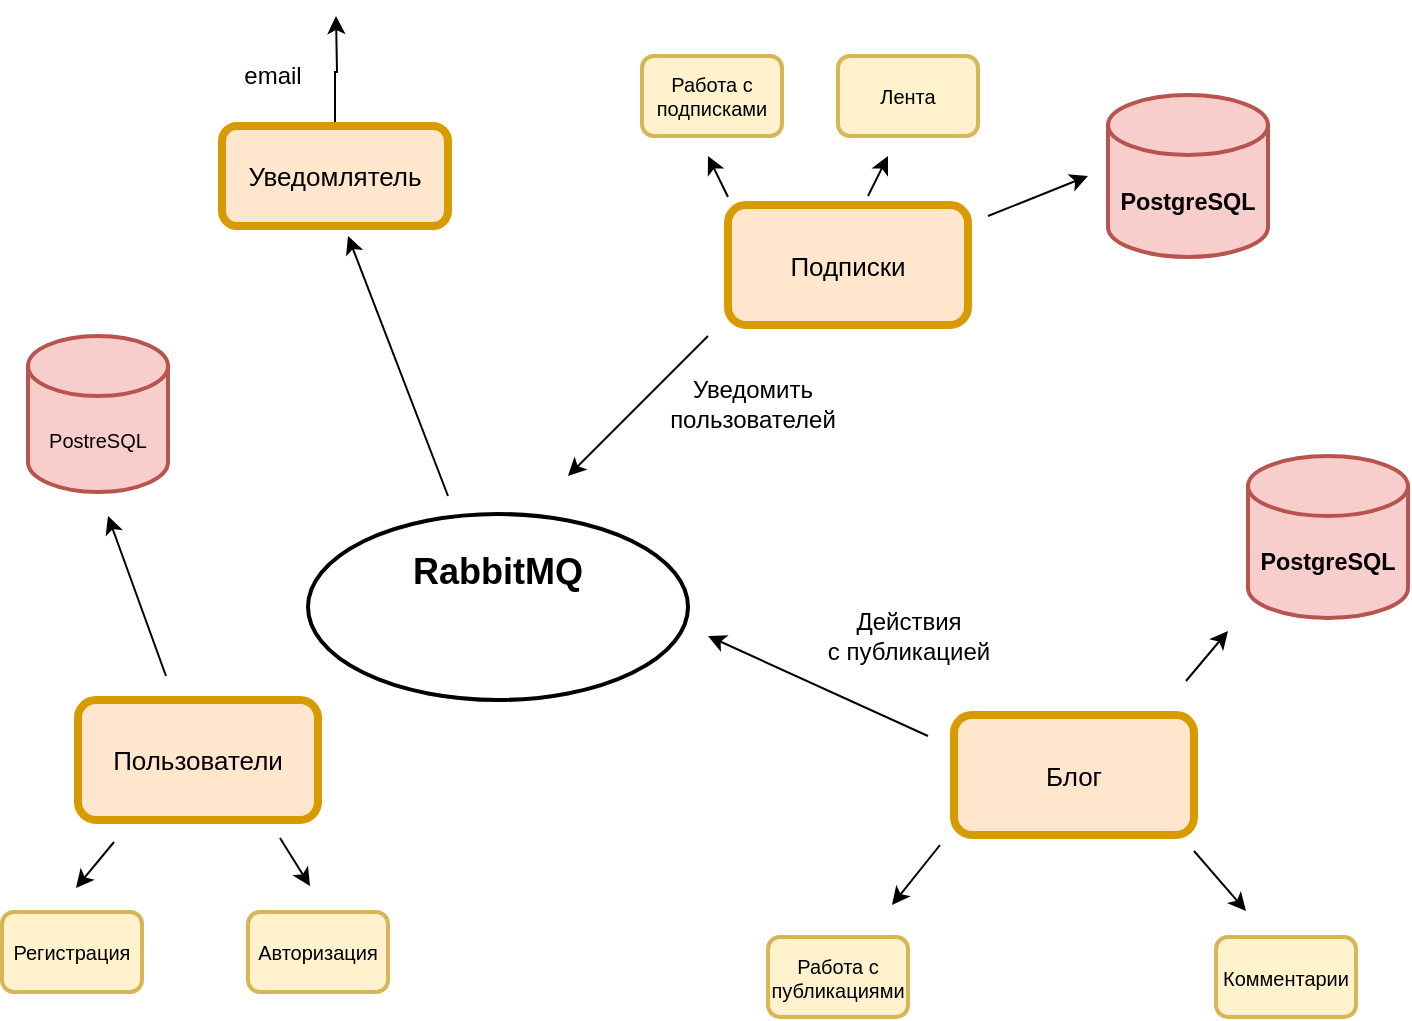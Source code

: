 <mxfile version="20.5.3" type="device"><diagram id="EFxAUGuwOjo2DiZS2iRU" name="Страница 1"><mxGraphModel dx="2354" dy="2008" grid="1" gridSize="10" guides="1" tooltips="1" connect="1" arrows="1" fold="1" page="1" pageScale="1" pageWidth="827" pageHeight="1169" math="0" shadow="0"><root><mxCell id="0"/><mxCell id="1" parent="0"/><mxCell id="11HwkpYddn_h49ltizbL-26" value="Пользователи" style="rounded=1;whiteSpace=wrap;html=1;sketch=0;strokeWidth=4;fontSize=13;fillColor=#ffe6cc;strokeColor=#d79b00;aspect=fixed;" vertex="1" parent="1"><mxGeometry x="-695" y="-818" width="120" height="60" as="geometry"/></mxCell><mxCell id="11HwkpYddn_h49ltizbL-27" value="Блог" style="rounded=1;whiteSpace=wrap;html=1;sketch=0;strokeWidth=4;fontSize=13;fillColor=#ffe6cc;strokeColor=#d79b00;" vertex="1" parent="1"><mxGeometry x="-257" y="-810.5" width="120" height="60" as="geometry"/></mxCell><mxCell id="11HwkpYddn_h49ltizbL-29" value="Комментарии" style="rounded=1;whiteSpace=wrap;html=1;sketch=0;strokeWidth=2;fontSize=10;fillColor=#fff2cc;strokeColor=#d6b656;" vertex="1" parent="1"><mxGeometry x="-126" y="-699.5" width="70" height="40" as="geometry"/></mxCell><mxCell id="11HwkpYddn_h49ltizbL-32" value="PostreSQL" style="shape=cylinder3;whiteSpace=wrap;html=1;boundedLbl=1;backgroundOutline=1;size=15;sketch=0;strokeWidth=2;fontSize=10;fillColor=#f8cecc;strokeColor=#b85450;" vertex="1" parent="1"><mxGeometry x="-720" y="-1000" width="70" height="78" as="geometry"/></mxCell><mxCell id="11HwkpYddn_h49ltizbL-33" value="&lt;h3&gt;PostgreSQL&lt;/h3&gt;" style="shape=cylinder3;whiteSpace=wrap;html=1;boundedLbl=1;backgroundOutline=1;size=15;sketch=0;strokeWidth=2;fontSize=10;fillColor=#f8cecc;strokeColor=#b85450;" vertex="1" parent="1"><mxGeometry x="-110" y="-940" width="80" height="81" as="geometry"/></mxCell><mxCell id="11HwkpYddn_h49ltizbL-34" value="Работа с публикациями" style="rounded=1;whiteSpace=wrap;html=1;sketch=0;strokeWidth=2;fontSize=10;fillColor=#fff2cc;strokeColor=#d6b656;" vertex="1" parent="1"><mxGeometry x="-350" y="-699.5" width="70" height="40" as="geometry"/></mxCell><mxCell id="11HwkpYddn_h49ltizbL-35" value="" style="endArrow=classic;html=1;rounded=0;fontSize=10;" edge="1" parent="1"><mxGeometry width="50" height="50" relative="1" as="geometry"><mxPoint x="-264" y="-745.5" as="sourcePoint"/><mxPoint x="-288" y="-715.5" as="targetPoint"/></mxGeometry></mxCell><mxCell id="11HwkpYddn_h49ltizbL-36" value="&lt;h2&gt;&lt;br&gt;&lt;/h2&gt;" style="ellipse;whiteSpace=wrap;html=1;sketch=0;strokeWidth=2;fontSize=10;" vertex="1" parent="1"><mxGeometry x="-580" y="-911" width="190" height="93" as="geometry"/></mxCell><mxCell id="11HwkpYddn_h49ltizbL-37" value="" style="endArrow=classic;html=1;rounded=0;fontSize=10;" edge="1" parent="1"><mxGeometry width="50" height="50" relative="1" as="geometry"><mxPoint x="-270" y="-800" as="sourcePoint"/><mxPoint x="-380" y="-850" as="targetPoint"/></mxGeometry></mxCell><mxCell id="11HwkpYddn_h49ltizbL-39" value="" style="endArrow=classic;html=1;rounded=0;fontSize=10;" edge="1" parent="1"><mxGeometry width="50" height="50" relative="1" as="geometry"><mxPoint x="-651" y="-830" as="sourcePoint"/><mxPoint x="-680" y="-910" as="targetPoint"/></mxGeometry></mxCell><mxCell id="11HwkpYddn_h49ltizbL-40" value="" style="endArrow=classic;html=1;rounded=0;fontSize=10;" edge="1" parent="1"><mxGeometry width="50" height="50" relative="1" as="geometry"><mxPoint x="-141" y="-827.5" as="sourcePoint"/><mxPoint x="-120" y="-852.5" as="targetPoint"/></mxGeometry></mxCell><mxCell id="11HwkpYddn_h49ltizbL-66" style="edgeStyle=orthogonalEdgeStyle;rounded=0;orthogonalLoop=1;jettySize=auto;html=1;exitX=0.5;exitY=0;exitDx=0;exitDy=0;" edge="1" parent="1" source="11HwkpYddn_h49ltizbL-43"><mxGeometry relative="1" as="geometry"><mxPoint x="-566" y="-1160" as="targetPoint"/></mxGeometry></mxCell><mxCell id="11HwkpYddn_h49ltizbL-43" value="Уведомлятель" style="rounded=1;whiteSpace=wrap;html=1;sketch=0;strokeWidth=4;fontSize=13;fillColor=#ffe6cc;strokeColor=#d79b00;" vertex="1" parent="1"><mxGeometry x="-623" y="-1105" width="113" height="50" as="geometry"/></mxCell><mxCell id="11HwkpYddn_h49ltizbL-46" value="&lt;h2&gt;RabbitMQ&lt;/h2&gt;" style="text;html=1;strokeColor=none;fillColor=none;align=center;verticalAlign=middle;whiteSpace=wrap;rounded=0;" vertex="1" parent="1"><mxGeometry x="-515" y="-897.5" width="60" height="30" as="geometry"/></mxCell><mxCell id="11HwkpYddn_h49ltizbL-47" value="Авторизация" style="rounded=1;whiteSpace=wrap;html=1;sketch=0;strokeWidth=2;fontSize=10;fillColor=#fff2cc;strokeColor=#d6b656;" vertex="1" parent="1"><mxGeometry x="-610" y="-712" width="70" height="40" as="geometry"/></mxCell><mxCell id="11HwkpYddn_h49ltizbL-48" value="Регистрация" style="rounded=1;whiteSpace=wrap;html=1;sketch=0;strokeWidth=2;fontSize=10;fillColor=#fff2cc;strokeColor=#d6b656;" vertex="1" parent="1"><mxGeometry x="-733" y="-712" width="70" height="40" as="geometry"/></mxCell><mxCell id="11HwkpYddn_h49ltizbL-49" value="" style="endArrow=classic;html=1;rounded=0;fontSize=10;" edge="1" parent="1"><mxGeometry width="50" height="50" relative="1" as="geometry"><mxPoint x="-594" y="-749" as="sourcePoint"/><mxPoint x="-579" y="-725" as="targetPoint"/><Array as="points"><mxPoint x="-579" y="-725"/></Array></mxGeometry></mxCell><mxCell id="11HwkpYddn_h49ltizbL-50" value="" style="endArrow=classic;html=1;rounded=0;fontSize=10;" edge="1" parent="1"><mxGeometry width="50" height="50" relative="1" as="geometry"><mxPoint x="-677" y="-747" as="sourcePoint"/><mxPoint x="-696" y="-724" as="targetPoint"/></mxGeometry></mxCell><mxCell id="11HwkpYddn_h49ltizbL-51" value="" style="endArrow=classic;html=1;rounded=0;fontSize=10;" edge="1" parent="1"><mxGeometry width="50" height="50" relative="1" as="geometry"><mxPoint x="-137" y="-742.5" as="sourcePoint"/><mxPoint x="-111" y="-712.5" as="targetPoint"/></mxGeometry></mxCell><mxCell id="11HwkpYddn_h49ltizbL-52" value="Действия&lt;br&gt; с публикацией" style="text;html=1;align=center;verticalAlign=middle;resizable=0;points=[];autosize=1;strokeColor=none;fillColor=none;" vertex="1" parent="1"><mxGeometry x="-330" y="-870" width="100" height="40" as="geometry"/></mxCell><mxCell id="11HwkpYddn_h49ltizbL-53" value="Подписки" style="rounded=1;whiteSpace=wrap;html=1;sketch=0;strokeWidth=4;fontSize=13;fillColor=#ffe6cc;strokeColor=#d79b00;" vertex="1" parent="1"><mxGeometry x="-370" y="-1065.5" width="120" height="60" as="geometry"/></mxCell><mxCell id="11HwkpYddn_h49ltizbL-55" value="" style="endArrow=classic;html=1;rounded=0;" edge="1" parent="1"><mxGeometry width="50" height="50" relative="1" as="geometry"><mxPoint x="-380" y="-1000" as="sourcePoint"/><mxPoint x="-450" y="-930" as="targetPoint"/></mxGeometry></mxCell><mxCell id="11HwkpYddn_h49ltizbL-56" value="" style="endArrow=classic;html=1;rounded=0;fontSize=10;" edge="1" parent="1"><mxGeometry width="50" height="50" relative="1" as="geometry"><mxPoint x="-240" y="-1060" as="sourcePoint"/><mxPoint x="-190" y="-1080" as="targetPoint"/></mxGeometry></mxCell><mxCell id="11HwkpYddn_h49ltizbL-57" value="&lt;h3&gt;PostgreSQL&lt;/h3&gt;" style="shape=cylinder3;whiteSpace=wrap;html=1;boundedLbl=1;backgroundOutline=1;size=15;sketch=0;strokeWidth=2;fontSize=10;fillColor=#f8cecc;strokeColor=#b85450;" vertex="1" parent="1"><mxGeometry x="-180" y="-1120.5" width="80" height="81" as="geometry"/></mxCell><mxCell id="11HwkpYddn_h49ltizbL-58" value="Уведомить&lt;br&gt;пользователей" style="text;html=1;align=center;verticalAlign=middle;resizable=0;points=[];autosize=1;strokeColor=none;fillColor=none;" vertex="1" parent="1"><mxGeometry x="-413" y="-986.5" width="110" height="40" as="geometry"/></mxCell><mxCell id="11HwkpYddn_h49ltizbL-61" value="" style="endArrow=classic;html=1;rounded=0;" edge="1" parent="1"><mxGeometry width="50" height="50" relative="1" as="geometry"><mxPoint x="-510" y="-920" as="sourcePoint"/><mxPoint x="-560" y="-1050" as="targetPoint"/></mxGeometry></mxCell><mxCell id="11HwkpYddn_h49ltizbL-64" value="email" style="text;html=1;align=center;verticalAlign=middle;resizable=0;points=[];autosize=1;strokeColor=none;fillColor=none;" vertex="1" parent="1"><mxGeometry x="-623" y="-1145" width="50" height="30" as="geometry"/></mxCell><mxCell id="11HwkpYddn_h49ltizbL-67" value="Работа с подписками" style="rounded=1;whiteSpace=wrap;html=1;sketch=0;strokeWidth=2;fontSize=10;fillColor=#fff2cc;strokeColor=#d6b656;" vertex="1" parent="1"><mxGeometry x="-413" y="-1140" width="70" height="40" as="geometry"/></mxCell><mxCell id="11HwkpYddn_h49ltizbL-70" value="" style="endArrow=classic;html=1;rounded=0;fontSize=10;" edge="1" parent="1"><mxGeometry width="50" height="50" relative="1" as="geometry"><mxPoint x="-370" y="-1069.5" as="sourcePoint"/><mxPoint x="-380" y="-1090" as="targetPoint"/></mxGeometry></mxCell><mxCell id="11HwkpYddn_h49ltizbL-71" value="Лента" style="rounded=1;whiteSpace=wrap;html=1;sketch=0;strokeWidth=2;fontSize=10;fillColor=#fff2cc;strokeColor=#d6b656;" vertex="1" parent="1"><mxGeometry x="-315" y="-1140" width="70" height="40" as="geometry"/></mxCell><mxCell id="11HwkpYddn_h49ltizbL-72" value="" style="endArrow=classic;html=1;rounded=0;fontSize=10;" edge="1" parent="1"><mxGeometry width="50" height="50" relative="1" as="geometry"><mxPoint x="-300" y="-1070" as="sourcePoint"/><mxPoint x="-290" y="-1090" as="targetPoint"/></mxGeometry></mxCell></root></mxGraphModel></diagram></mxfile>